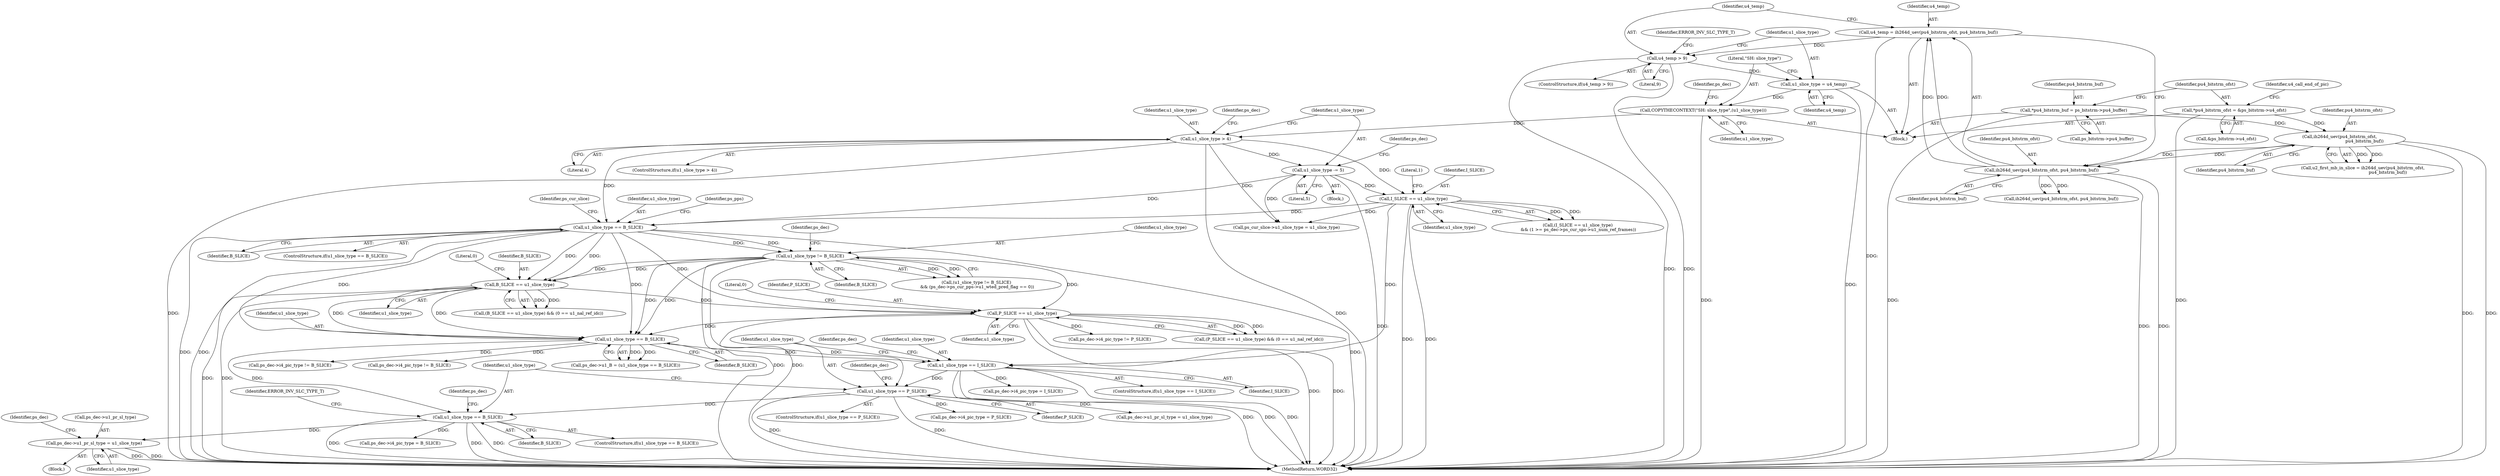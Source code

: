digraph "0_Android_a78887bcffbc2995cf9ed72e0697acf560875e9e_2@pointer" {
"1002475" [label="(Call,ps_dec->u1_pr_sl_type = u1_slice_type)"];
"1002459" [label="(Call,u1_slice_type == B_SLICE)"];
"1002425" [label="(Call,u1_slice_type == P_SLICE)"];
"1002390" [label="(Call,u1_slice_type == I_SLICE)"];
"1002252" [label="(Call,u1_slice_type == B_SLICE)"];
"1001794" [label="(Call,B_SLICE == u1_slice_type)"];
"1001495" [label="(Call,u1_slice_type == B_SLICE)"];
"1000308" [label="(Call,u1_slice_type -= 5)"];
"1000304" [label="(Call,u1_slice_type > 4)"];
"1000295" [label="(Call,COPYTHECONTEXT(\"SH: slice_type\",(u1_slice_type)))"];
"1000292" [label="(Call,u1_slice_type = u4_temp)"];
"1000287" [label="(Call,u4_temp > 9)"];
"1000281" [label="(Call,u4_temp = ih264d_uev(pu4_bitstrm_ofst, pu4_bitstrm_buf))"];
"1000283" [label="(Call,ih264d_uev(pu4_bitstrm_ofst, pu4_bitstrm_buf))"];
"1000237" [label="(Call,ih264d_uev(pu4_bitstrm_ofst,\n                                     pu4_bitstrm_buf))"];
"1000209" [label="(Call,*pu4_bitstrm_ofst = &ps_bitstrm->u4_ofst)"];
"1000203" [label="(Call,*pu4_bitstrm_buf = ps_bitstrm->pu4_buffer)"];
"1000353" [label="(Call,I_SLICE == u1_slice_type)"];
"1001718" [label="(Call,u1_slice_type != B_SLICE)"];
"1001809" [label="(Call,P_SLICE == u1_slice_type)"];
"1001808" [label="(Call,(P_SLICE == u1_slice_type) && (0 == u1_nal_ref_idc))"];
"1000211" [label="(Call,&ps_bitstrm->u4_ofst)"];
"1000293" [label="(Identifier,u1_slice_type)"];
"1002466" [label="(Identifier,ps_dec)"];
"1002391" [label="(Identifier,u1_slice_type)"];
"1001793" [label="(Call,(B_SLICE == u1_slice_type) && (0 == u1_nal_ref_idc))"];
"1001795" [label="(Identifier,B_SLICE)"];
"1002462" [label="(Block,)"];
"1000210" [label="(Identifier,pu4_bitstrm_ofst)"];
"1002408" [label="(Call,ps_dec->i4_pic_type != B_SLICE)"];
"1000296" [label="(Literal,\"SH: slice_type\")"];
"1002482" [label="(Identifier,ps_dec)"];
"1000289" [label="(Literal,9)"];
"1001794" [label="(Call,B_SLICE == u1_slice_type)"];
"1001496" [label="(Identifier,u1_slice_type)"];
"1002461" [label="(Identifier,B_SLICE)"];
"1000284" [label="(Identifier,pu4_bitstrm_ofst)"];
"1000209" [label="(Call,*pu4_bitstrm_ofst = &ps_bitstrm->u4_ofst)"];
"1002458" [label="(ControlStructure,if(u1_slice_type == B_SLICE))"];
"1001547" [label="(Identifier,ps_pps)"];
"1002479" [label="(Identifier,u1_slice_type)"];
"1000285" [label="(Identifier,pu4_bitstrm_buf)"];
"1002397" [label="(Identifier,ps_dec)"];
"1002418" [label="(Call,ps_dec->i4_pic_type = I_SLICE)"];
"1001445" [label="(Call,ps_cur_slice->u1_slice_type = u1_slice_type)"];
"1000306" [label="(Literal,4)"];
"1002254" [label="(Identifier,B_SLICE)"];
"1000357" [label="(Literal,1)"];
"1001724" [label="(Identifier,ps_dec)"];
"1000322" [label="(Identifier,ps_dec)"];
"1000291" [label="(Identifier,ERROR_INV_SLC_TYPE_T)"];
"1002432" [label="(Identifier,ps_dec)"];
"1000297" [label="(Identifier,u1_slice_type)"];
"1000294" [label="(Identifier,u4_temp)"];
"1000235" [label="(Call,u2_first_mb_in_slice = ih264d_uev(pu4_bitstrm_ofst,\n                                     pu4_bitstrm_buf))"];
"1002389" [label="(ControlStructure,if(u1_slice_type == I_SLICE))"];
"1001495" [label="(Call,u1_slice_type == B_SLICE)"];
"1001809" [label="(Call,P_SLICE == u1_slice_type)"];
"1002392" [label="(Identifier,I_SLICE)"];
"1000288" [label="(Identifier,u4_temp)"];
"1000283" [label="(Call,ih264d_uev(pu4_bitstrm_ofst, pu4_bitstrm_buf))"];
"1001813" [label="(Literal,0)"];
"1002441" [label="(Call,ps_dec->u1_pr_sl_type = u1_slice_type)"];
"1001720" [label="(Identifier,B_SLICE)"];
"1001501" [label="(Identifier,ps_cur_slice)"];
"1000226" [label="(Identifier,u4_call_end_of_pic)"];
"1000352" [label="(Call,(I_SLICE == u1_slice_type)\n && (1 >= ps_dec->ps_cur_sps->u1_num_ref_frames))"];
"1000287" [label="(Call,u4_temp > 9)"];
"1000166" [label="(Block,)"];
"1000354" [label="(Identifier,I_SLICE)"];
"1000205" [label="(Call,ps_bitstrm->pu4_buffer)"];
"1002413" [label="(Call,ps_dec->i4_pic_type != P_SLICE)"];
"1002476" [label="(Call,ps_dec->u1_pr_sl_type)"];
"1001717" [label="(Call,(u1_slice_type != B_SLICE)\n && (ps_dec->ps_cur_pps->u1_wted_pred_flag == 0))"];
"1000305" [label="(Identifier,u1_slice_type)"];
"1002459" [label="(Call,u1_slice_type == B_SLICE)"];
"1000353" [label="(Call,I_SLICE == u1_slice_type)"];
"1000310" [label="(Literal,5)"];
"1002248" [label="(Call,ps_dec->u1_B = (u1_slice_type == B_SLICE))"];
"1000282" [label="(Identifier,u4_temp)"];
"1000295" [label="(Call,COPYTHECONTEXT(\"SH: slice_type\",(u1_slice_type)))"];
"1000286" [label="(ControlStructure,if(u4_temp > 9))"];
"1001497" [label="(Identifier,B_SLICE)"];
"1000300" [label="(Identifier,ps_dec)"];
"1000307" [label="(Block,)"];
"1001719" [label="(Identifier,u1_slice_type)"];
"1000281" [label="(Call,u4_temp = ih264d_uev(pu4_bitstrm_ofst, pu4_bitstrm_buf))"];
"1002475" [label="(Call,ps_dec->u1_pr_sl_type = u1_slice_type)"];
"1000313" [label="(Identifier,ps_dec)"];
"1000303" [label="(ControlStructure,if(u1_slice_type > 4))"];
"1000237" [label="(Call,ih264d_uev(pu4_bitstrm_ofst,\n                                     pu4_bitstrm_buf))"];
"1000292" [label="(Call,u1_slice_type = u4_temp)"];
"1000308" [label="(Call,u1_slice_type -= 5)"];
"1000355" [label="(Identifier,u1_slice_type)"];
"1002426" [label="(Identifier,u1_slice_type)"];
"1002447" [label="(Call,ps_dec->i4_pic_type != B_SLICE)"];
"1002487" [label="(Identifier,ERROR_INV_SLC_TYPE_T)"];
"1002424" [label="(ControlStructure,if(u1_slice_type == P_SLICE))"];
"1000204" [label="(Identifier,pu4_bitstrm_buf)"];
"1000239" [label="(Identifier,pu4_bitstrm_buf)"];
"1002480" [label="(Call,ps_dec->i4_pic_type = B_SLICE)"];
"1001810" [label="(Identifier,P_SLICE)"];
"1000424" [label="(Call,ih264d_uev(pu4_bitstrm_ofst, pu4_bitstrm_buf))"];
"1002390" [label="(Call,u1_slice_type == I_SLICE)"];
"1002452" [label="(Call,ps_dec->i4_pic_type = P_SLICE)"];
"1002570" [label="(MethodReturn,WORD32)"];
"1001718" [label="(Call,u1_slice_type != B_SLICE)"];
"1000203" [label="(Call,*pu4_bitstrm_buf = ps_bitstrm->pu4_buffer)"];
"1002427" [label="(Identifier,P_SLICE)"];
"1001796" [label="(Identifier,u1_slice_type)"];
"1001811" [label="(Identifier,u1_slice_type)"];
"1001798" [label="(Literal,0)"];
"1002460" [label="(Identifier,u1_slice_type)"];
"1000304" [label="(Call,u1_slice_type > 4)"];
"1002252" [label="(Call,u1_slice_type == B_SLICE)"];
"1000238" [label="(Identifier,pu4_bitstrm_ofst)"];
"1001494" [label="(ControlStructure,if(u1_slice_type == B_SLICE))"];
"1002425" [label="(Call,u1_slice_type == P_SLICE)"];
"1002253" [label="(Identifier,u1_slice_type)"];
"1000309" [label="(Identifier,u1_slice_type)"];
"1002475" -> "1002462"  [label="AST: "];
"1002475" -> "1002479"  [label="CFG: "];
"1002476" -> "1002475"  [label="AST: "];
"1002479" -> "1002475"  [label="AST: "];
"1002482" -> "1002475"  [label="CFG: "];
"1002475" -> "1002570"  [label="DDG: "];
"1002475" -> "1002570"  [label="DDG: "];
"1002459" -> "1002475"  [label="DDG: "];
"1002459" -> "1002458"  [label="AST: "];
"1002459" -> "1002461"  [label="CFG: "];
"1002460" -> "1002459"  [label="AST: "];
"1002461" -> "1002459"  [label="AST: "];
"1002466" -> "1002459"  [label="CFG: "];
"1002487" -> "1002459"  [label="CFG: "];
"1002459" -> "1002570"  [label="DDG: "];
"1002459" -> "1002570"  [label="DDG: "];
"1002459" -> "1002570"  [label="DDG: "];
"1002425" -> "1002459"  [label="DDG: "];
"1002252" -> "1002459"  [label="DDG: "];
"1002459" -> "1002480"  [label="DDG: "];
"1002425" -> "1002424"  [label="AST: "];
"1002425" -> "1002427"  [label="CFG: "];
"1002426" -> "1002425"  [label="AST: "];
"1002427" -> "1002425"  [label="AST: "];
"1002432" -> "1002425"  [label="CFG: "];
"1002460" -> "1002425"  [label="CFG: "];
"1002425" -> "1002570"  [label="DDG: "];
"1002425" -> "1002570"  [label="DDG: "];
"1002390" -> "1002425"  [label="DDG: "];
"1001809" -> "1002425"  [label="DDG: "];
"1002425" -> "1002441"  [label="DDG: "];
"1002425" -> "1002452"  [label="DDG: "];
"1002390" -> "1002389"  [label="AST: "];
"1002390" -> "1002392"  [label="CFG: "];
"1002391" -> "1002390"  [label="AST: "];
"1002392" -> "1002390"  [label="AST: "];
"1002397" -> "1002390"  [label="CFG: "];
"1002426" -> "1002390"  [label="CFG: "];
"1002390" -> "1002570"  [label="DDG: "];
"1002390" -> "1002570"  [label="DDG: "];
"1002390" -> "1002570"  [label="DDG: "];
"1002252" -> "1002390"  [label="DDG: "];
"1000353" -> "1002390"  [label="DDG: "];
"1002390" -> "1002418"  [label="DDG: "];
"1002252" -> "1002248"  [label="AST: "];
"1002252" -> "1002254"  [label="CFG: "];
"1002253" -> "1002252"  [label="AST: "];
"1002254" -> "1002252"  [label="AST: "];
"1002248" -> "1002252"  [label="CFG: "];
"1002252" -> "1002248"  [label="DDG: "];
"1002252" -> "1002248"  [label="DDG: "];
"1001794" -> "1002252"  [label="DDG: "];
"1001794" -> "1002252"  [label="DDG: "];
"1001718" -> "1002252"  [label="DDG: "];
"1001718" -> "1002252"  [label="DDG: "];
"1001495" -> "1002252"  [label="DDG: "];
"1001495" -> "1002252"  [label="DDG: "];
"1001809" -> "1002252"  [label="DDG: "];
"1002252" -> "1002408"  [label="DDG: "];
"1002252" -> "1002447"  [label="DDG: "];
"1001794" -> "1001793"  [label="AST: "];
"1001794" -> "1001796"  [label="CFG: "];
"1001795" -> "1001794"  [label="AST: "];
"1001796" -> "1001794"  [label="AST: "];
"1001798" -> "1001794"  [label="CFG: "];
"1001793" -> "1001794"  [label="CFG: "];
"1001794" -> "1002570"  [label="DDG: "];
"1001794" -> "1002570"  [label="DDG: "];
"1001794" -> "1001793"  [label="DDG: "];
"1001794" -> "1001793"  [label="DDG: "];
"1001495" -> "1001794"  [label="DDG: "];
"1001495" -> "1001794"  [label="DDG: "];
"1001718" -> "1001794"  [label="DDG: "];
"1001718" -> "1001794"  [label="DDG: "];
"1001794" -> "1001809"  [label="DDG: "];
"1001495" -> "1001494"  [label="AST: "];
"1001495" -> "1001497"  [label="CFG: "];
"1001496" -> "1001495"  [label="AST: "];
"1001497" -> "1001495"  [label="AST: "];
"1001501" -> "1001495"  [label="CFG: "];
"1001547" -> "1001495"  [label="CFG: "];
"1001495" -> "1002570"  [label="DDG: "];
"1001495" -> "1002570"  [label="DDG: "];
"1001495" -> "1002570"  [label="DDG: "];
"1000308" -> "1001495"  [label="DDG: "];
"1000304" -> "1001495"  [label="DDG: "];
"1000353" -> "1001495"  [label="DDG: "];
"1001495" -> "1001718"  [label="DDG: "];
"1001495" -> "1001718"  [label="DDG: "];
"1001495" -> "1001809"  [label="DDG: "];
"1000308" -> "1000307"  [label="AST: "];
"1000308" -> "1000310"  [label="CFG: "];
"1000309" -> "1000308"  [label="AST: "];
"1000310" -> "1000308"  [label="AST: "];
"1000313" -> "1000308"  [label="CFG: "];
"1000308" -> "1002570"  [label="DDG: "];
"1000304" -> "1000308"  [label="DDG: "];
"1000308" -> "1000353"  [label="DDG: "];
"1000308" -> "1001445"  [label="DDG: "];
"1000304" -> "1000303"  [label="AST: "];
"1000304" -> "1000306"  [label="CFG: "];
"1000305" -> "1000304"  [label="AST: "];
"1000306" -> "1000304"  [label="AST: "];
"1000309" -> "1000304"  [label="CFG: "];
"1000322" -> "1000304"  [label="CFG: "];
"1000304" -> "1002570"  [label="DDG: "];
"1000304" -> "1002570"  [label="DDG: "];
"1000295" -> "1000304"  [label="DDG: "];
"1000304" -> "1000353"  [label="DDG: "];
"1000304" -> "1001445"  [label="DDG: "];
"1000295" -> "1000166"  [label="AST: "];
"1000295" -> "1000297"  [label="CFG: "];
"1000296" -> "1000295"  [label="AST: "];
"1000297" -> "1000295"  [label="AST: "];
"1000300" -> "1000295"  [label="CFG: "];
"1000295" -> "1002570"  [label="DDG: "];
"1000292" -> "1000295"  [label="DDG: "];
"1000292" -> "1000166"  [label="AST: "];
"1000292" -> "1000294"  [label="CFG: "];
"1000293" -> "1000292"  [label="AST: "];
"1000294" -> "1000292"  [label="AST: "];
"1000296" -> "1000292"  [label="CFG: "];
"1000292" -> "1002570"  [label="DDG: "];
"1000287" -> "1000292"  [label="DDG: "];
"1000287" -> "1000286"  [label="AST: "];
"1000287" -> "1000289"  [label="CFG: "];
"1000288" -> "1000287"  [label="AST: "];
"1000289" -> "1000287"  [label="AST: "];
"1000291" -> "1000287"  [label="CFG: "];
"1000293" -> "1000287"  [label="CFG: "];
"1000287" -> "1002570"  [label="DDG: "];
"1000287" -> "1002570"  [label="DDG: "];
"1000281" -> "1000287"  [label="DDG: "];
"1000281" -> "1000166"  [label="AST: "];
"1000281" -> "1000283"  [label="CFG: "];
"1000282" -> "1000281"  [label="AST: "];
"1000283" -> "1000281"  [label="AST: "];
"1000288" -> "1000281"  [label="CFG: "];
"1000281" -> "1002570"  [label="DDG: "];
"1000283" -> "1000281"  [label="DDG: "];
"1000283" -> "1000281"  [label="DDG: "];
"1000283" -> "1000285"  [label="CFG: "];
"1000284" -> "1000283"  [label="AST: "];
"1000285" -> "1000283"  [label="AST: "];
"1000283" -> "1002570"  [label="DDG: "];
"1000283" -> "1002570"  [label="DDG: "];
"1000237" -> "1000283"  [label="DDG: "];
"1000237" -> "1000283"  [label="DDG: "];
"1000283" -> "1000424"  [label="DDG: "];
"1000283" -> "1000424"  [label="DDG: "];
"1000237" -> "1000235"  [label="AST: "];
"1000237" -> "1000239"  [label="CFG: "];
"1000238" -> "1000237"  [label="AST: "];
"1000239" -> "1000237"  [label="AST: "];
"1000235" -> "1000237"  [label="CFG: "];
"1000237" -> "1002570"  [label="DDG: "];
"1000237" -> "1002570"  [label="DDG: "];
"1000237" -> "1000235"  [label="DDG: "];
"1000237" -> "1000235"  [label="DDG: "];
"1000209" -> "1000237"  [label="DDG: "];
"1000203" -> "1000237"  [label="DDG: "];
"1000209" -> "1000166"  [label="AST: "];
"1000209" -> "1000211"  [label="CFG: "];
"1000210" -> "1000209"  [label="AST: "];
"1000211" -> "1000209"  [label="AST: "];
"1000226" -> "1000209"  [label="CFG: "];
"1000209" -> "1002570"  [label="DDG: "];
"1000203" -> "1000166"  [label="AST: "];
"1000203" -> "1000205"  [label="CFG: "];
"1000204" -> "1000203"  [label="AST: "];
"1000205" -> "1000203"  [label="AST: "];
"1000210" -> "1000203"  [label="CFG: "];
"1000203" -> "1002570"  [label="DDG: "];
"1000353" -> "1000352"  [label="AST: "];
"1000353" -> "1000355"  [label="CFG: "];
"1000354" -> "1000353"  [label="AST: "];
"1000355" -> "1000353"  [label="AST: "];
"1000357" -> "1000353"  [label="CFG: "];
"1000352" -> "1000353"  [label="CFG: "];
"1000353" -> "1002570"  [label="DDG: "];
"1000353" -> "1002570"  [label="DDG: "];
"1000353" -> "1000352"  [label="DDG: "];
"1000353" -> "1000352"  [label="DDG: "];
"1000353" -> "1001445"  [label="DDG: "];
"1001718" -> "1001717"  [label="AST: "];
"1001718" -> "1001720"  [label="CFG: "];
"1001719" -> "1001718"  [label="AST: "];
"1001720" -> "1001718"  [label="AST: "];
"1001724" -> "1001718"  [label="CFG: "];
"1001717" -> "1001718"  [label="CFG: "];
"1001718" -> "1002570"  [label="DDG: "];
"1001718" -> "1002570"  [label="DDG: "];
"1001718" -> "1001717"  [label="DDG: "];
"1001718" -> "1001717"  [label="DDG: "];
"1001718" -> "1001809"  [label="DDG: "];
"1001809" -> "1001808"  [label="AST: "];
"1001809" -> "1001811"  [label="CFG: "];
"1001810" -> "1001809"  [label="AST: "];
"1001811" -> "1001809"  [label="AST: "];
"1001813" -> "1001809"  [label="CFG: "];
"1001808" -> "1001809"  [label="CFG: "];
"1001809" -> "1002570"  [label="DDG: "];
"1001809" -> "1002570"  [label="DDG: "];
"1001809" -> "1001808"  [label="DDG: "];
"1001809" -> "1001808"  [label="DDG: "];
"1001809" -> "1002413"  [label="DDG: "];
}
